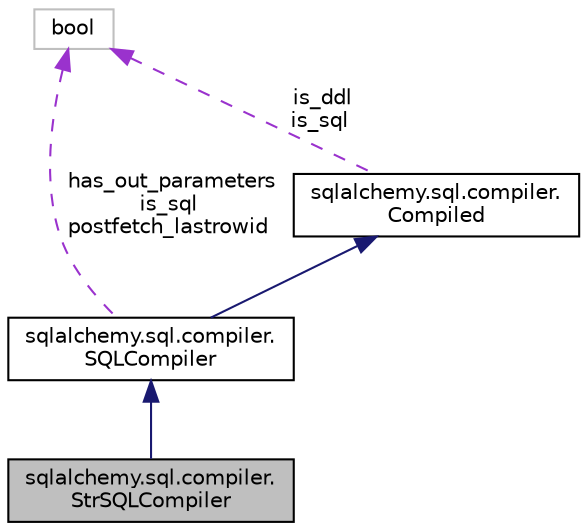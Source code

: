 digraph "sqlalchemy.sql.compiler.StrSQLCompiler"
{
 // LATEX_PDF_SIZE
  edge [fontname="Helvetica",fontsize="10",labelfontname="Helvetica",labelfontsize="10"];
  node [fontname="Helvetica",fontsize="10",shape=record];
  Node1 [label="sqlalchemy.sql.compiler.\lStrSQLCompiler",height=0.2,width=0.4,color="black", fillcolor="grey75", style="filled", fontcolor="black",tooltip=" "];
  Node2 -> Node1 [dir="back",color="midnightblue",fontsize="10",style="solid",fontname="Helvetica"];
  Node2 [label="sqlalchemy.sql.compiler.\lSQLCompiler",height=0.2,width=0.4,color="black", fillcolor="white", style="filled",URL="$classsqlalchemy_1_1sql_1_1compiler_1_1SQLCompiler.html",tooltip=" "];
  Node3 -> Node2 [dir="back",color="midnightblue",fontsize="10",style="solid",fontname="Helvetica"];
  Node3 [label="sqlalchemy.sql.compiler.\lCompiled",height=0.2,width=0.4,color="black", fillcolor="white", style="filled",URL="$classsqlalchemy_1_1sql_1_1compiler_1_1Compiled.html",tooltip=" "];
  Node4 -> Node3 [dir="back",color="darkorchid3",fontsize="10",style="dashed",label=" is_ddl\nis_sql" ,fontname="Helvetica"];
  Node4 [label="bool",height=0.2,width=0.4,color="grey75", fillcolor="white", style="filled",tooltip=" "];
  Node4 -> Node2 [dir="back",color="darkorchid3",fontsize="10",style="dashed",label=" has_out_parameters\nis_sql\npostfetch_lastrowid" ,fontname="Helvetica"];
}
